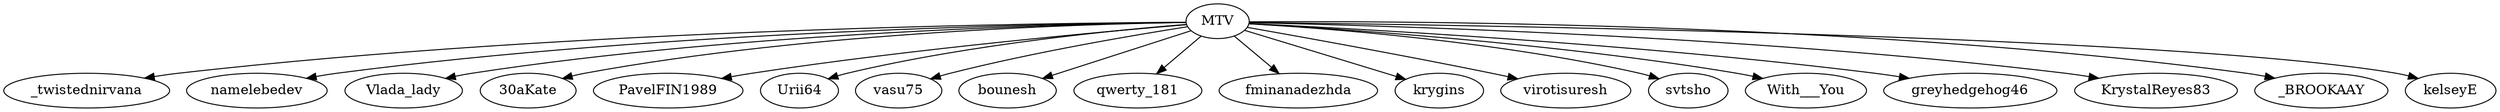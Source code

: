 strict digraph {
"MTV" -> "_twistednirvana"
"MTV" -> "namelebedev"
"MTV" -> "Vlada_lady"
"MTV" -> "30aKate"
"MTV" -> "PavelFIN1989"
"MTV" -> "Urii64"
"MTV" -> "vasu75"
"MTV" -> "bounesh"
"MTV" -> "qwerty_181"
"MTV" -> "fminanadezhda"
"MTV" -> "krygins"
"MTV" -> "virotisuresh"
"MTV" -> "svtsho"
"MTV" -> "With___You"
"MTV" -> "greyhedgehog46"
"MTV" -> "KrystalReyes83"
"MTV" -> "_BROOKAAY"
"MTV" -> "kelseyE"
}